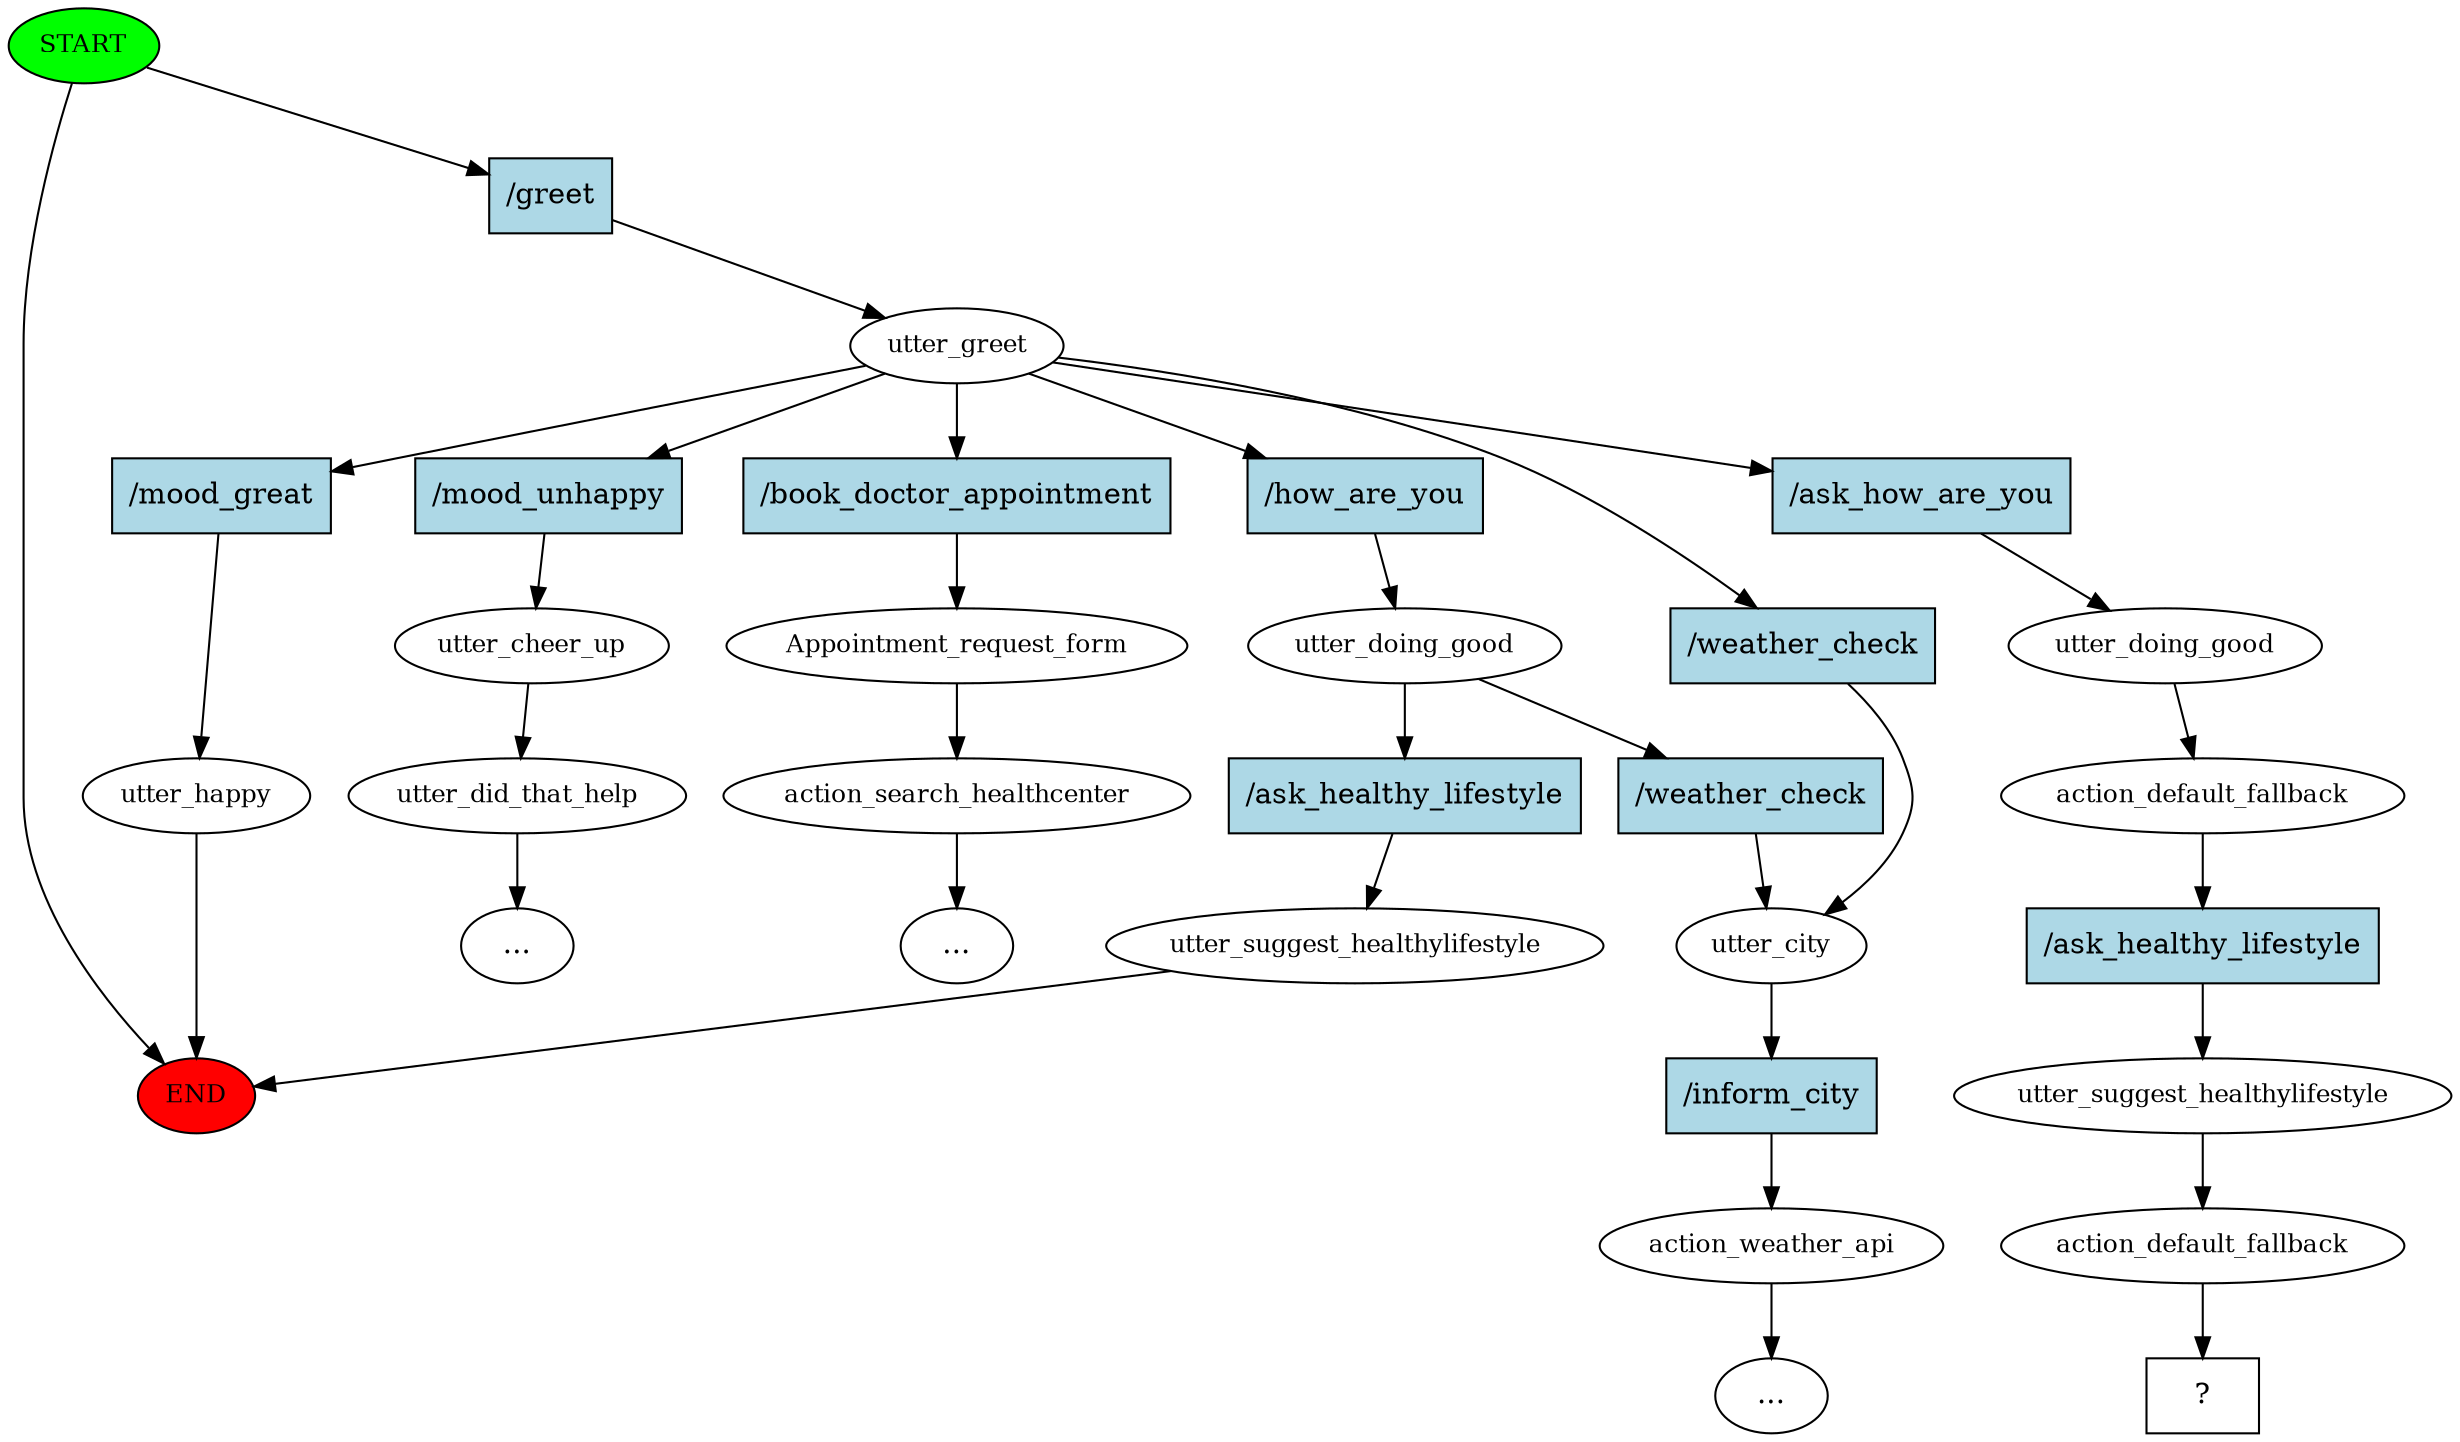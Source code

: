 digraph  {
0 [class="start active", fillcolor=green, fontsize=12, label=START, style=filled];
"-1" [class=end, fillcolor=red, fontsize=12, label=END, style=filled];
1 [class=active, fontsize=12, label=utter_greet];
2 [class="", fontsize=12, label=utter_happy];
4 [class="", fontsize=12, label=utter_cheer_up];
5 [class="", fontsize=12, label=utter_did_that_help];
"-4" [class=ellipsis, label="..."];
10 [class="", fontsize=12, label=Appointment_request_form];
11 [class="", fontsize=12, label=action_search_healthcenter];
"-5" [class=ellipsis, label="..."];
13 [class="", fontsize=12, label=utter_doing_good];
14 [class="", fontsize=12, label=utter_city];
15 [class="", fontsize=12, label=action_weather_api];
18 [class="", fontsize=12, label=utter_suggest_healthylifestyle];
"-7" [class=ellipsis, label="..."];
23 [class=active, fontsize=12, label=utter_doing_good];
24 [class=active, fontsize=12, label=action_default_fallback];
25 [class=active, fontsize=12, label=utter_suggest_healthylifestyle];
26 [class=active, fontsize=12, label=action_default_fallback];
27 [class="intent dashed active", label="  ?  ", shape=rect];
28 [class="intent active", fillcolor=lightblue, label="/greet", shape=rect, style=filled];
29 [class=intent, fillcolor=lightblue, label="/mood_great", shape=rect, style=filled];
30 [class=intent, fillcolor=lightblue, label="/mood_unhappy", shape=rect, style=filled];
31 [class=intent, fillcolor=lightblue, label="/book_doctor_appointment", shape=rect, style=filled];
32 [class=intent, fillcolor=lightblue, label="/how_are_you", shape=rect, style=filled];
33 [class="intent active", fillcolor=lightblue, label="/ask_how_are_you", shape=rect, style=filled];
34 [class=intent, fillcolor=lightblue, label="/weather_check", shape=rect, style=filled];
35 [class=intent, fillcolor=lightblue, label="/weather_check", shape=rect, style=filled];
36 [class=intent, fillcolor=lightblue, label="/ask_healthy_lifestyle", shape=rect, style=filled];
37 [class=intent, fillcolor=lightblue, label="/inform_city", shape=rect, style=filled];
38 [class="intent active", fillcolor=lightblue, label="/ask_healthy_lifestyle", shape=rect, style=filled];
0 -> "-1"  [class="", key=NONE, label=""];
0 -> 28  [class=active, key=0];
1 -> 29  [class="", key=0];
1 -> 30  [class="", key=0];
1 -> 31  [class="", key=0];
1 -> 32  [class="", key=0];
1 -> 33  [class=active, key=0];
1 -> 34  [class="", key=0];
2 -> "-1"  [class="", key=NONE, label=""];
4 -> 5  [class="", key=NONE, label=""];
5 -> "-4"  [class="", key=NONE, label=""];
10 -> 11  [class="", key=NONE, label=""];
11 -> "-5"  [class="", key=NONE, label=""];
13 -> 35  [class="", key=0];
13 -> 36  [class="", key=0];
14 -> 37  [class="", key=0];
15 -> "-7"  [class="", key=NONE, label=""];
18 -> "-1"  [class="", key=NONE, label=""];
23 -> 24  [class=active, key=NONE, label=""];
24 -> 38  [class=active, key=0];
25 -> 26  [class=active, key=NONE, label=""];
26 -> 27  [class=active, key=NONE, label=""];
28 -> 1  [class=active, key=0];
29 -> 2  [class="", key=0];
30 -> 4  [class="", key=0];
31 -> 10  [class="", key=0];
32 -> 13  [class="", key=0];
33 -> 23  [class=active, key=0];
34 -> 14  [class="", key=0];
35 -> 14  [class="", key=0];
36 -> 18  [class="", key=0];
37 -> 15  [class="", key=0];
38 -> 25  [class=active, key=0];
}
